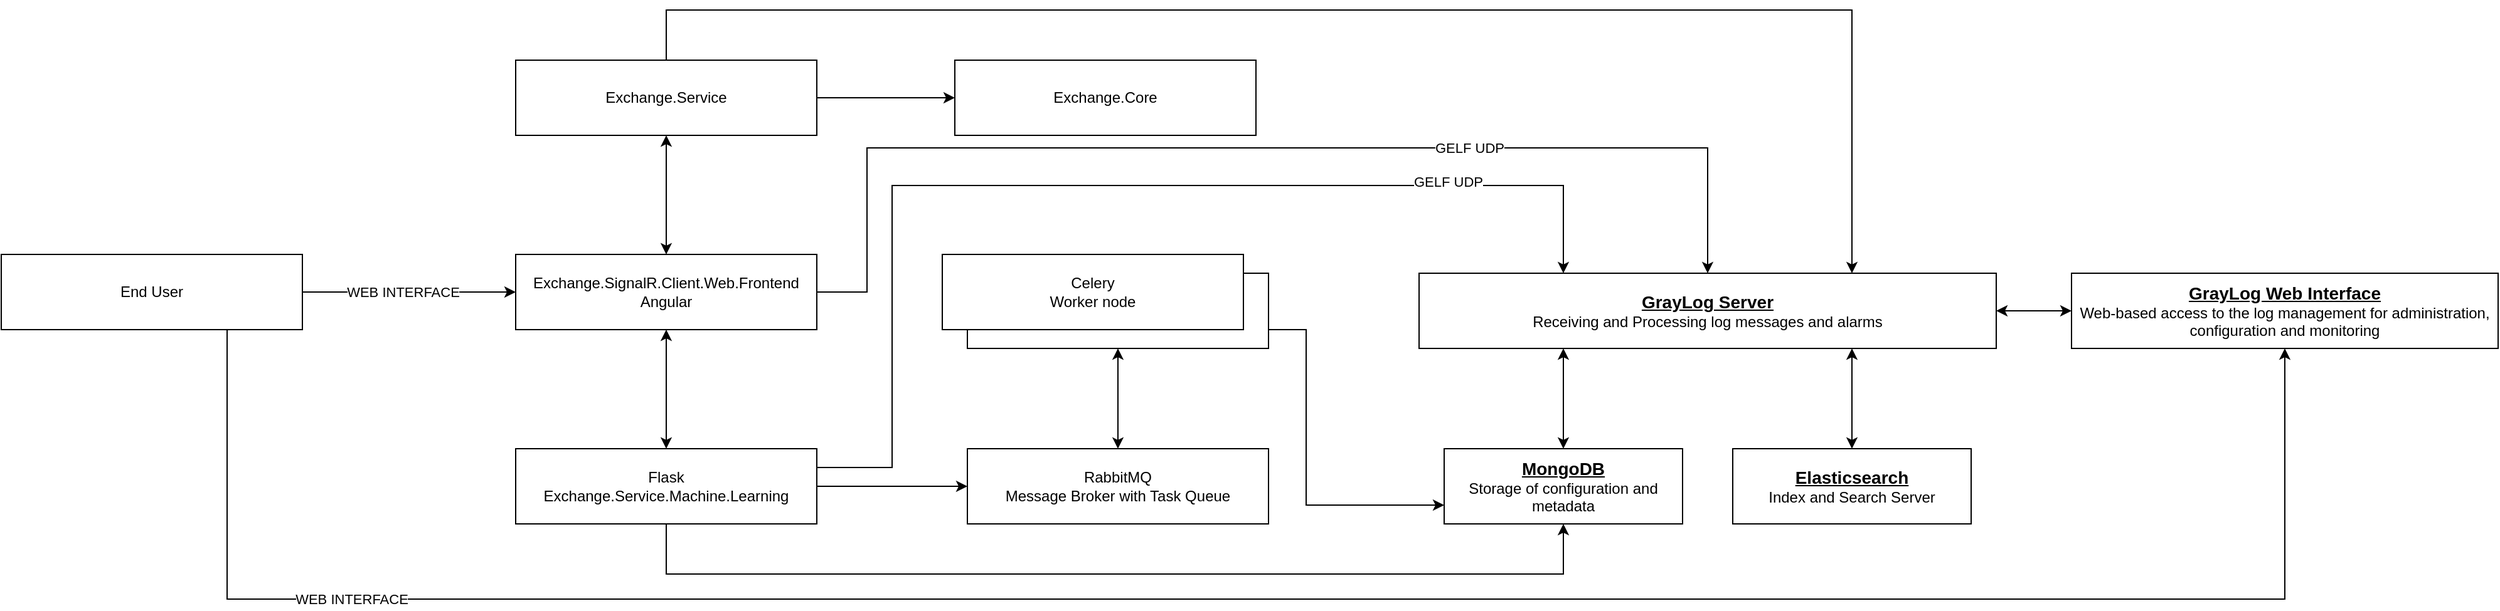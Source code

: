<mxfile version="13.7.9" type="device"><diagram id="4wHmKH1jfRPe5PwltQVk" name="Page-1"><mxGraphModel dx="1205" dy="696" grid="1" gridSize="10" guides="1" tooltips="1" connect="1" arrows="1" fold="1" page="1" pageScale="1" pageWidth="1100" pageHeight="850" math="0" shadow="0"><root><mxCell id="0"/><mxCell id="1" parent="0"/><mxCell id="D98dkJY_ZzgkYuAoehZo-2" value="Exchange.Core" style="rounded=0;whiteSpace=wrap;html=1;" parent="1" vertex="1"><mxGeometry x="780" y="270" width="240" height="60" as="geometry"/></mxCell><mxCell id="DO2cNR-qaMZRAeOxRxiE-21" style="edgeStyle=none;rounded=0;orthogonalLoop=1;jettySize=auto;html=1;exitX=1;exitY=0.5;exitDx=0;exitDy=0;startArrow=none;startFill=0;endArrow=classic;endFill=1;" parent="1" source="D98dkJY_ZzgkYuAoehZo-3" target="D98dkJY_ZzgkYuAoehZo-2" edge="1"><mxGeometry relative="1" as="geometry"/></mxCell><mxCell id="DO2cNR-qaMZRAeOxRxiE-22" style="edgeStyle=none;rounded=0;orthogonalLoop=1;jettySize=auto;html=1;exitX=0.5;exitY=0;exitDx=0;exitDy=0;entryX=0.75;entryY=0;entryDx=0;entryDy=0;startArrow=none;startFill=0;endArrow=classic;endFill=1;" parent="1" source="D98dkJY_ZzgkYuAoehZo-3" target="pY-Q5Dyg6hZ1cuPDWRcl-1" edge="1"><mxGeometry relative="1" as="geometry"><Array as="points"><mxPoint x="550" y="230"/><mxPoint x="1495" y="230"/></Array></mxGeometry></mxCell><mxCell id="D98dkJY_ZzgkYuAoehZo-3" value="Exchange.Service" style="rounded=0;whiteSpace=wrap;html=1;" parent="1" vertex="1"><mxGeometry x="430" y="270" width="240" height="60" as="geometry"/></mxCell><mxCell id="DO2cNR-qaMZRAeOxRxiE-10" style="rounded=0;orthogonalLoop=1;jettySize=auto;html=1;entryX=0;entryY=0.5;entryDx=0;entryDy=0;startArrow=none;startFill=0;exitX=1;exitY=0.5;exitDx=0;exitDy=0;" parent="1" source="UlHJQf7M5AunlA9Anh3N-1" target="DO2cNR-qaMZRAeOxRxiE-7" edge="1"><mxGeometry relative="1" as="geometry"/></mxCell><mxCell id="DO2cNR-qaMZRAeOxRxiE-14" style="edgeStyle=none;rounded=0;orthogonalLoop=1;jettySize=auto;html=1;entryX=0.5;entryY=1;entryDx=0;entryDy=0;startArrow=none;startFill=0;endArrow=classic;endFill=1;" parent="1" source="UlHJQf7M5AunlA9Anh3N-1" target="DO2cNR-qaMZRAeOxRxiE-1" edge="1"><mxGeometry relative="1" as="geometry"><Array as="points"><mxPoint x="550" y="680"/><mxPoint x="1265" y="680"/></Array></mxGeometry></mxCell><mxCell id="DO2cNR-qaMZRAeOxRxiE-23" style="edgeStyle=none;rounded=0;orthogonalLoop=1;jettySize=auto;html=1;exitX=1;exitY=0.25;exitDx=0;exitDy=0;entryX=0.25;entryY=0;entryDx=0;entryDy=0;startArrow=none;startFill=0;endArrow=classic;endFill=1;" parent="1" source="UlHJQf7M5AunlA9Anh3N-1" target="pY-Q5Dyg6hZ1cuPDWRcl-1" edge="1"><mxGeometry relative="1" as="geometry"><Array as="points"><mxPoint x="730" y="595"/><mxPoint x="730" y="370"/><mxPoint x="1265" y="370"/></Array></mxGeometry></mxCell><mxCell id="tRBOYfQUebVgYxsJfJ5V-2" value="GELF UDP" style="edgeLabel;html=1;align=center;verticalAlign=middle;resizable=0;points=[];" vertex="1" connectable="0" parent="DO2cNR-qaMZRAeOxRxiE-23"><mxGeometry x="0.635" y="3" relative="1" as="geometry"><mxPoint as="offset"/></mxGeometry></mxCell><mxCell id="UlHJQf7M5AunlA9Anh3N-1" value="Flask&lt;br&gt;Exchange.Service.Machine.Learning" style="rounded=0;whiteSpace=wrap;html=1;" parent="1" vertex="1"><mxGeometry x="430" y="580" width="240" height="60" as="geometry"/></mxCell><mxCell id="DO2cNR-qaMZRAeOxRxiE-19" style="edgeStyle=none;rounded=0;orthogonalLoop=1;jettySize=auto;html=1;exitX=0.5;exitY=1;exitDx=0;exitDy=0;entryX=0.5;entryY=0;entryDx=0;entryDy=0;startArrow=classic;startFill=1;endArrow=classic;endFill=1;" parent="1" source="UlHJQf7M5AunlA9Anh3N-2" target="UlHJQf7M5AunlA9Anh3N-1" edge="1"><mxGeometry relative="1" as="geometry"/></mxCell><mxCell id="DO2cNR-qaMZRAeOxRxiE-20" style="edgeStyle=none;rounded=0;orthogonalLoop=1;jettySize=auto;html=1;exitX=0.5;exitY=0;exitDx=0;exitDy=0;entryX=0.5;entryY=1;entryDx=0;entryDy=0;startArrow=classic;startFill=1;endArrow=classic;endFill=1;" parent="1" source="UlHJQf7M5AunlA9Anh3N-2" target="D98dkJY_ZzgkYuAoehZo-3" edge="1"><mxGeometry relative="1" as="geometry"/></mxCell><mxCell id="DO2cNR-qaMZRAeOxRxiE-24" style="edgeStyle=none;rounded=0;orthogonalLoop=1;jettySize=auto;html=1;entryX=0.5;entryY=0;entryDx=0;entryDy=0;startArrow=none;startFill=0;endArrow=classic;endFill=1;" parent="1" source="UlHJQf7M5AunlA9Anh3N-2" target="pY-Q5Dyg6hZ1cuPDWRcl-1" edge="1"><mxGeometry relative="1" as="geometry"><Array as="points"><mxPoint x="710" y="455"/><mxPoint x="710" y="340"/><mxPoint x="1380" y="340"/></Array></mxGeometry></mxCell><mxCell id="tRBOYfQUebVgYxsJfJ5V-1" value="GELF UDP" style="edgeLabel;html=1;align=center;verticalAlign=middle;resizable=0;points=[];" vertex="1" connectable="0" parent="DO2cNR-qaMZRAeOxRxiE-24"><mxGeometry x="0.356" y="-2" relative="1" as="geometry"><mxPoint x="8" y="-2" as="offset"/></mxGeometry></mxCell><mxCell id="UlHJQf7M5AunlA9Anh3N-2" value="Exchange.SignalR.Client.Web.Frontend&lt;br&gt;Angular" style="rounded=0;whiteSpace=wrap;html=1;" parent="1" vertex="1"><mxGeometry x="430" y="425" width="240" height="60" as="geometry"/></mxCell><mxCell id="DO2cNR-qaMZRAeOxRxiE-12" style="edgeStyle=none;rounded=0;orthogonalLoop=1;jettySize=auto;html=1;entryX=0.5;entryY=0;entryDx=0;entryDy=0;startArrow=classic;startFill=1;endArrow=classic;endFill=1;" parent="1" source="NEFdF9XSF7fS1SS1yIEb-1" target="DO2cNR-qaMZRAeOxRxiE-7" edge="1"><mxGeometry relative="1" as="geometry"/></mxCell><mxCell id="DO2cNR-qaMZRAeOxRxiE-13" style="edgeStyle=none;rounded=0;orthogonalLoop=1;jettySize=auto;html=1;exitX=1;exitY=0.75;exitDx=0;exitDy=0;entryX=0;entryY=0.75;entryDx=0;entryDy=0;startArrow=none;startFill=0;" parent="1" source="NEFdF9XSF7fS1SS1yIEb-1" target="DO2cNR-qaMZRAeOxRxiE-1" edge="1"><mxGeometry relative="1" as="geometry"><Array as="points"><mxPoint x="1060" y="485"/><mxPoint x="1060" y="625"/></Array></mxGeometry></mxCell><mxCell id="DO2cNR-qaMZRAeOxRxiE-5" style="rounded=0;orthogonalLoop=1;jettySize=auto;html=1;exitX=0.25;exitY=1;exitDx=0;exitDy=0;startArrow=classic;startFill=1;" parent="1" source="pY-Q5Dyg6hZ1cuPDWRcl-1" target="DO2cNR-qaMZRAeOxRxiE-1" edge="1"><mxGeometry relative="1" as="geometry"/></mxCell><mxCell id="pY-Q5Dyg6hZ1cuPDWRcl-1" value="&lt;b&gt;&lt;font style=&quot;font-size: 14px&quot;&gt;&lt;u&gt;GrayLog Server&lt;/u&gt;&lt;/font&gt;&lt;/b&gt;&lt;br&gt;Receiving and Processing log messages and alarms" style="rounded=0;whiteSpace=wrap;html=1;" parent="1" vertex="1"><mxGeometry x="1150" y="440" width="460" height="60" as="geometry"/></mxCell><mxCell id="DO2cNR-qaMZRAeOxRxiE-1" value="&lt;b&gt;&lt;u&gt;&lt;font style=&quot;font-size: 14px&quot;&gt;MongoDB&lt;/font&gt;&lt;/u&gt;&lt;/b&gt;&lt;br&gt;Storage of configuration and metadata" style="rounded=0;whiteSpace=wrap;html=1;" parent="1" vertex="1"><mxGeometry x="1170" y="580" width="190" height="60" as="geometry"/></mxCell><mxCell id="DO2cNR-qaMZRAeOxRxiE-6" style="edgeStyle=none;rounded=0;orthogonalLoop=1;jettySize=auto;html=1;entryX=0.75;entryY=1;entryDx=0;entryDy=0;startArrow=classic;startFill=1;" parent="1" source="DO2cNR-qaMZRAeOxRxiE-2" target="pY-Q5Dyg6hZ1cuPDWRcl-1" edge="1"><mxGeometry relative="1" as="geometry"/></mxCell><mxCell id="DO2cNR-qaMZRAeOxRxiE-2" value="&lt;b&gt;&lt;u&gt;&lt;font style=&quot;font-size: 14px&quot;&gt;Elasticsearch&lt;/font&gt;&lt;/u&gt;&lt;/b&gt;&lt;br&gt;Index and Search Server" style="rounded=0;whiteSpace=wrap;html=1;" parent="1" vertex="1"><mxGeometry x="1400" y="580" width="190" height="60" as="geometry"/></mxCell><mxCell id="DO2cNR-qaMZRAeOxRxiE-4" style="edgeStyle=orthogonalEdgeStyle;rounded=0;orthogonalLoop=1;jettySize=auto;html=1;exitX=0;exitY=0.5;exitDx=0;exitDy=0;startArrow=classic;startFill=1;" parent="1" source="DO2cNR-qaMZRAeOxRxiE-3" target="pY-Q5Dyg6hZ1cuPDWRcl-1" edge="1"><mxGeometry relative="1" as="geometry"/></mxCell><mxCell id="DO2cNR-qaMZRAeOxRxiE-3" value="&lt;b&gt;&lt;font style=&quot;font-size: 14px&quot;&gt;&lt;u&gt;GrayLog Web Interface&lt;/u&gt;&lt;/font&gt;&lt;/b&gt;&lt;br&gt;Web-based access to the log management for administration, configuration and monitoring" style="rounded=0;whiteSpace=wrap;html=1;" parent="1" vertex="1"><mxGeometry x="1670" y="440" width="340" height="60" as="geometry"/></mxCell><mxCell id="DO2cNR-qaMZRAeOxRxiE-7" value="RabbitMQ&lt;br&gt;Message Broker with Task Queue" style="rounded=0;whiteSpace=wrap;html=1;" parent="1" vertex="1"><mxGeometry x="790" y="580" width="240" height="60" as="geometry"/></mxCell><mxCell id="DO2cNR-qaMZRAeOxRxiE-16" value="" style="group" parent="1" vertex="1" connectable="0"><mxGeometry x="770" y="425" width="260" height="75" as="geometry"/></mxCell><mxCell id="NEFdF9XSF7fS1SS1yIEb-1" value="Celery&lt;br&gt;Worker node" style="rounded=0;whiteSpace=wrap;html=1;" parent="DO2cNR-qaMZRAeOxRxiE-16" vertex="1"><mxGeometry x="20" y="15" width="240" height="60" as="geometry"/></mxCell><mxCell id="DO2cNR-qaMZRAeOxRxiE-15" value="Celery&lt;br&gt;Worker node" style="rounded=0;whiteSpace=wrap;html=1;" parent="DO2cNR-qaMZRAeOxRxiE-16" vertex="1"><mxGeometry width="240" height="60" as="geometry"/></mxCell><mxCell id="DO2cNR-qaMZRAeOxRxiE-18" style="rounded=0;orthogonalLoop=1;jettySize=auto;html=1;entryX=0;entryY=0.5;entryDx=0;entryDy=0;startArrow=none;startFill=0;endArrow=classic;endFill=1;exitX=1;exitY=0.5;exitDx=0;exitDy=0;" parent="1" source="DO2cNR-qaMZRAeOxRxiE-17" target="UlHJQf7M5AunlA9Anh3N-2" edge="1"><mxGeometry relative="1" as="geometry"/></mxCell><mxCell id="tRBOYfQUebVgYxsJfJ5V-3" value="WEB INTERFACE" style="edgeLabel;html=1;align=center;verticalAlign=middle;resizable=0;points=[];" vertex="1" connectable="0" parent="DO2cNR-qaMZRAeOxRxiE-18"><mxGeometry x="-0.379" y="2" relative="1" as="geometry"><mxPoint x="27" y="2" as="offset"/></mxGeometry></mxCell><mxCell id="DO2cNR-qaMZRAeOxRxiE-17" value="End User" style="rounded=0;whiteSpace=wrap;html=1;" parent="1" vertex="1"><mxGeometry x="20" y="425" width="240" height="60" as="geometry"/></mxCell><mxCell id="tRBOYfQUebVgYxsJfJ5V-4" style="rounded=0;orthogonalLoop=1;jettySize=auto;html=1;entryX=0.5;entryY=1;entryDx=0;entryDy=0;startArrow=none;startFill=0;endArrow=classic;endFill=1;exitX=0.75;exitY=1;exitDx=0;exitDy=0;" edge="1" parent="1" source="DO2cNR-qaMZRAeOxRxiE-17" target="DO2cNR-qaMZRAeOxRxiE-3"><mxGeometry relative="1" as="geometry"><mxPoint x="270" y="465" as="sourcePoint"/><mxPoint x="440" y="465" as="targetPoint"/><Array as="points"><mxPoint x="200" y="700"/><mxPoint x="1840" y="700"/></Array></mxGeometry></mxCell><mxCell id="tRBOYfQUebVgYxsJfJ5V-5" value="WEB INTERFACE" style="edgeLabel;html=1;align=center;verticalAlign=middle;resizable=0;points=[];" vertex="1" connectable="0" parent="tRBOYfQUebVgYxsJfJ5V-4"><mxGeometry x="-0.379" y="2" relative="1" as="geometry"><mxPoint x="-323.82" y="2" as="offset"/></mxGeometry></mxCell></root></mxGraphModel></diagram></mxfile>